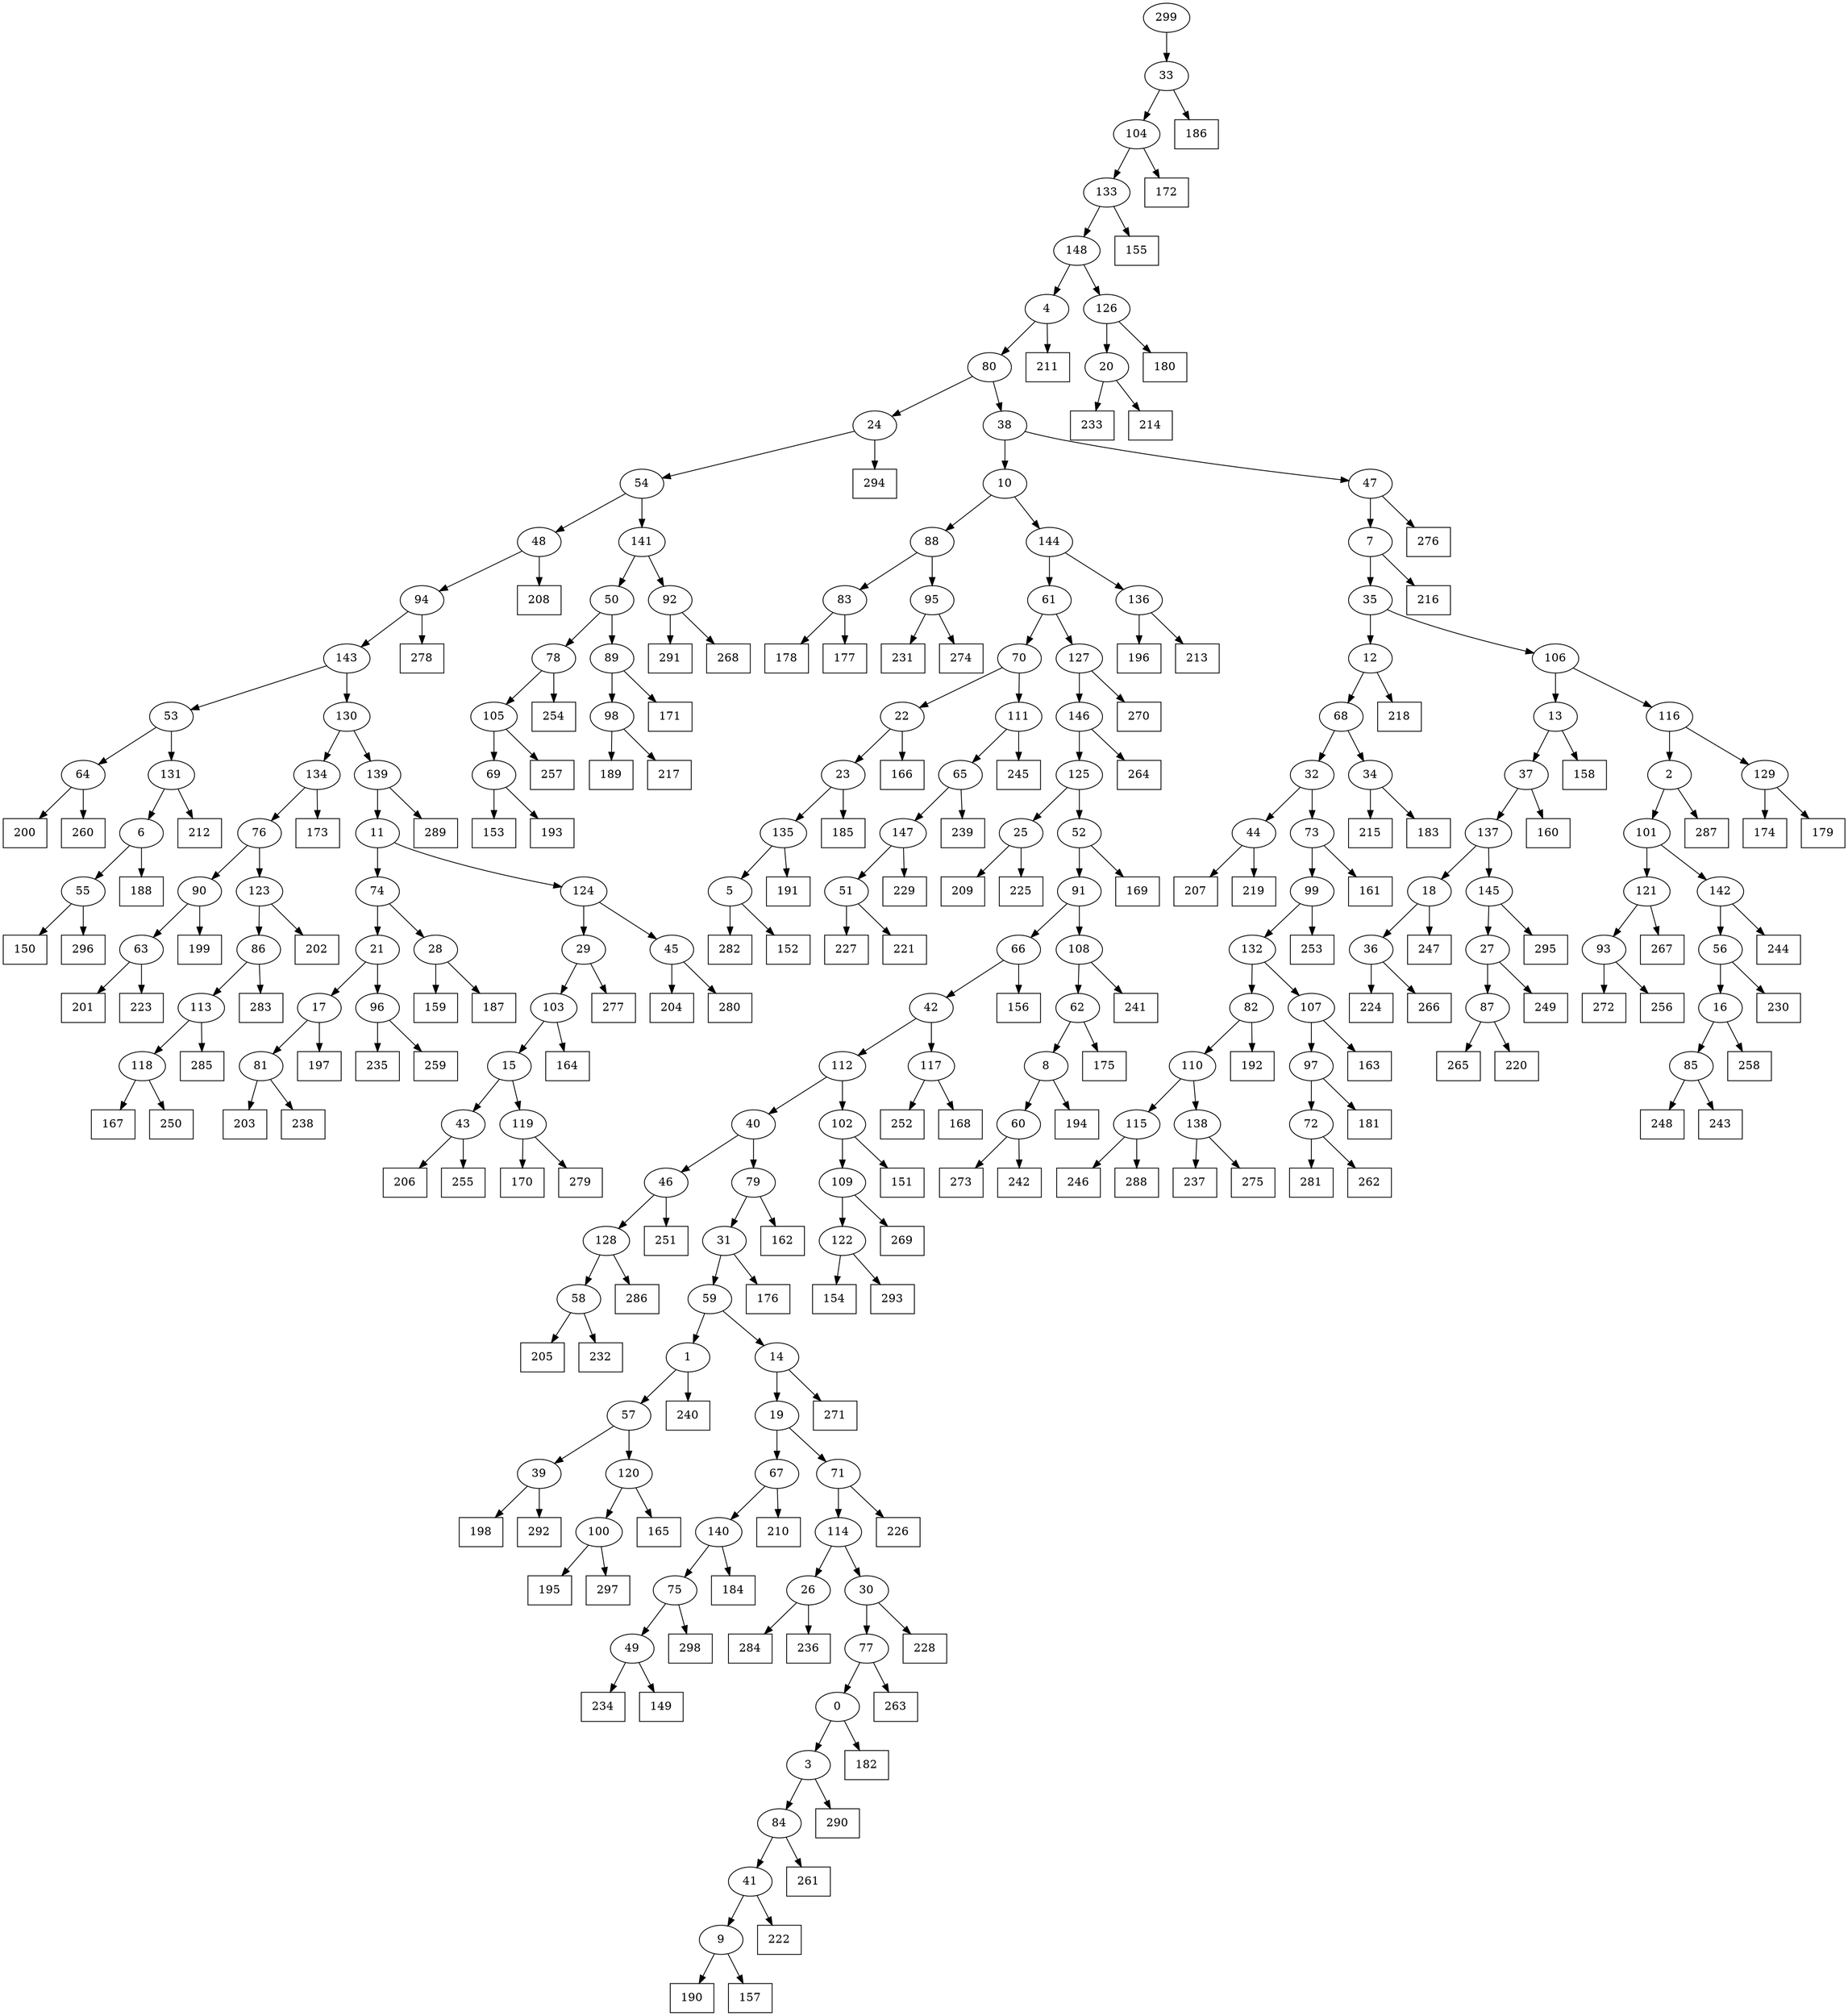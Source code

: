 digraph G {
0[label="0"];
1[label="1"];
2[label="2"];
3[label="3"];
4[label="4"];
5[label="5"];
6[label="6"];
7[label="7"];
8[label="8"];
9[label="9"];
10[label="10"];
11[label="11"];
12[label="12"];
13[label="13"];
14[label="14"];
15[label="15"];
16[label="16"];
17[label="17"];
18[label="18"];
19[label="19"];
20[label="20"];
21[label="21"];
22[label="22"];
23[label="23"];
24[label="24"];
25[label="25"];
26[label="26"];
27[label="27"];
28[label="28"];
29[label="29"];
30[label="30"];
31[label="31"];
32[label="32"];
33[label="33"];
34[label="34"];
35[label="35"];
36[label="36"];
37[label="37"];
38[label="38"];
39[label="39"];
40[label="40"];
41[label="41"];
42[label="42"];
43[label="43"];
44[label="44"];
45[label="45"];
46[label="46"];
47[label="47"];
48[label="48"];
49[label="49"];
50[label="50"];
51[label="51"];
52[label="52"];
53[label="53"];
54[label="54"];
55[label="55"];
56[label="56"];
57[label="57"];
58[label="58"];
59[label="59"];
60[label="60"];
61[label="61"];
62[label="62"];
63[label="63"];
64[label="64"];
65[label="65"];
66[label="66"];
67[label="67"];
68[label="68"];
69[label="69"];
70[label="70"];
71[label="71"];
72[label="72"];
73[label="73"];
74[label="74"];
75[label="75"];
76[label="76"];
77[label="77"];
78[label="78"];
79[label="79"];
80[label="80"];
81[label="81"];
82[label="82"];
83[label="83"];
84[label="84"];
85[label="85"];
86[label="86"];
87[label="87"];
88[label="88"];
89[label="89"];
90[label="90"];
91[label="91"];
92[label="92"];
93[label="93"];
94[label="94"];
95[label="95"];
96[label="96"];
97[label="97"];
98[label="98"];
99[label="99"];
100[label="100"];
101[label="101"];
102[label="102"];
103[label="103"];
104[label="104"];
105[label="105"];
106[label="106"];
107[label="107"];
108[label="108"];
109[label="109"];
110[label="110"];
111[label="111"];
112[label="112"];
113[label="113"];
114[label="114"];
115[label="115"];
116[label="116"];
117[label="117"];
118[label="118"];
119[label="119"];
120[label="120"];
121[label="121"];
122[label="122"];
123[label="123"];
124[label="124"];
125[label="125"];
126[label="126"];
127[label="127"];
128[label="128"];
129[label="129"];
130[label="130"];
131[label="131"];
132[label="132"];
133[label="133"];
134[label="134"];
135[label="135"];
136[label="136"];
137[label="137"];
138[label="138"];
139[label="139"];
140[label="140"];
141[label="141"];
142[label="142"];
143[label="143"];
144[label="144"];
145[label="145"];
146[label="146"];
147[label="147"];
148[label="148"];
149[shape=box,label="227"];
150[shape=box,label="171"];
151[shape=box,label="201"];
152[shape=box,label="295"];
153[shape=box,label="283"];
154[shape=box,label="249"];
155[shape=box,label="248"];
156[shape=box,label="208"];
157[shape=box,label="205"];
158[shape=box,label="265"];
159[shape=box,label="226"];
160[shape=box,label="194"];
161[shape=box,label="272"];
162[shape=box,label="291"];
163[shape=box,label="155"];
164[shape=box,label="181"];
165[shape=box,label="277"];
166[shape=box,label="273"];
167[shape=box,label="242"];
168[shape=box,label="231"];
169[shape=box,label="290"];
170[shape=box,label="169"];
171[shape=box,label="215"];
172[shape=box,label="286"];
173[shape=box,label="161"];
174[shape=box,label="165"];
175[shape=box,label="170"];
176[shape=box,label="191"];
177[shape=box,label="204"];
178[shape=box,label="284"];
179[shape=box,label="244"];
180[shape=box,label="270"];
181[shape=box,label="178"];
182[shape=box,label="197"];
183[shape=box,label="228"];
184[shape=box,label="256"];
185[shape=box,label="245"];
186[shape=box,label="186"];
187[shape=box,label="174"];
188[shape=box,label="151"];
189[shape=box,label="233"];
190[shape=box,label="236"];
191[shape=box,label="214"];
192[shape=box,label="173"];
193[shape=box,label="190"];
194[shape=box,label="251"];
195[shape=box,label="230"];
196[shape=box,label="196"];
197[shape=box,label="189"];
198[shape=box,label="150"];
199[shape=box,label="183"];
200[shape=box,label="199"];
201[shape=box,label="252"];
202[shape=box,label="274"];
203[shape=box,label="176"];
204[shape=box,label="289"];
205[shape=box,label="282"];
206[shape=box,label="223"];
207[shape=box,label="152"];
208[shape=box,label="246"];
209[shape=box,label="296"];
210[shape=box,label="200"];
211[shape=box,label="159"];
212[shape=box,label="206"];
213[shape=box,label="261"];
214[shape=box,label="255"];
215[shape=box,label="172"];
216[shape=box,label="288"];
217[shape=box,label="235"];
218[shape=box,label="182"];
219[shape=box,label="192"];
220[shape=box,label="287"];
221[shape=box,label="260"];
222[shape=box,label="229"];
223[shape=box,label="153"];
224[shape=box,label="220"];
225[shape=box,label="175"];
226[shape=box,label="162"];
227[shape=box,label="160"];
228[shape=box,label="224"];
229[shape=box,label="285"];
230[shape=box,label="177"];
231[shape=box,label="241"];
232[shape=box,label="240"];
233[shape=box,label="271"];
234[shape=box,label="276"];
235[shape=box,label="263"];
236[shape=box,label="278"];
237[shape=box,label="269"];
238[shape=box,label="168"];
239[shape=box,label="216"];
240[shape=box,label="207"];
241[shape=box,label="294"];
242[shape=box,label="210"];
243[shape=box,label="243"];
244[shape=box,label="259"];
245[shape=box,label="254"];
246[shape=box,label="253"];
247[shape=box,label="187"];
248[shape=box,label="166"];
249[shape=box,label="158"];
250[shape=box,label="221"];
251[shape=box,label="202"];
252[shape=box,label="234"];
253[shape=box,label="213"];
254[shape=box,label="281"];
255[shape=box,label="237"];
256[shape=box,label="157"];
257[shape=box,label="193"];
258[shape=box,label="275"];
259[shape=box,label="184"];
260[shape=box,label="163"];
261[shape=box,label="279"];
262[shape=box,label="195"];
263[shape=box,label="179"];
264[shape=box,label="188"];
265[shape=box,label="167"];
266[shape=box,label="222"];
267[shape=box,label="268"];
268[shape=box,label="262"];
269[shape=box,label="203"];
270[shape=box,label="250"];
271[shape=box,label="219"];
272[shape=box,label="280"];
273[shape=box,label="185"];
274[shape=box,label="298"];
275[shape=box,label="154"];
276[shape=box,label="232"];
277[shape=box,label="218"];
278[shape=box,label="239"];
279[shape=box,label="247"];
280[shape=box,label="198"];
281[shape=box,label="212"];
282[shape=box,label="209"];
283[shape=box,label="217"];
284[shape=box,label="264"];
285[shape=box,label="292"];
286[shape=box,label="180"];
287[shape=box,label="149"];
288[shape=box,label="211"];
289[shape=box,label="257"];
290[shape=box,label="266"];
291[shape=box,label="164"];
292[shape=box,label="238"];
293[shape=box,label="267"];
294[shape=box,label="293"];
295[shape=box,label="156"];
296[shape=box,label="225"];
297[shape=box,label="258"];
298[shape=box,label="297"];
299[label="299"];
136->196 ;
100->262 ;
20->191 ;
27->154 ;
75->274 ;
69->257 ;
69->223 ;
23->273 ;
108->231 ;
82->219 ;
62->8 ;
8->160 ;
93->161 ;
105->289 ;
41->9 ;
94->236 ;
102->188 ;
71->159 ;
66->295 ;
51->149 ;
3->169 ;
47->234 ;
121->293 ;
83->230 ;
9->193 ;
99->246 ;
22->248 ;
0->218 ;
33->186 ;
122->275 ;
60->167 ;
136->253 ;
56->195 ;
63->151 ;
4->288 ;
29->103 ;
138->255 ;
31->59 ;
68->34 ;
133->163 ;
31->203 ;
58->157 ;
15->43 ;
43->212 ;
18->279 ;
9->256 ;
77->235 ;
126->20 ;
137->18 ;
14->233 ;
24->241 ;
7->35 ;
86->153 ;
96->217 ;
142->179 ;
77->0 ;
73->173 ;
60->166 ;
111->185 ;
100->298 ;
83->181 ;
17->182 ;
33->104 ;
70->22 ;
78->245 ;
81->269 ;
74->28 ;
62->225 ;
26->190 ;
145->27 ;
137->145 ;
13->37 ;
44->240 ;
89->150 ;
148->4 ;
4->80 ;
122->294 ;
113->229 ;
38->47 ;
75->49 ;
49->252 ;
49->287 ;
128->172 ;
110->138 ;
140->259 ;
109->237 ;
119->175 ;
39->280 ;
299->33 ;
34->199 ;
125->52 ;
144->61 ;
61->70 ;
127->180 ;
134->76 ;
72->268 ;
144->136 ;
10->144 ;
29->165 ;
80->24 ;
2->220 ;
113->118 ;
118->265 ;
105->69 ;
41->266 ;
129->263 ;
78->105 ;
55->209 ;
28->247 ;
97->164 ;
135->176 ;
86->113 ;
126->286 ;
90->63 ;
63->206 ;
138->258 ;
131->6 ;
6->264 ;
54->48 ;
48->156 ;
147->51 ;
145->152 ;
12->68 ;
127->146 ;
146->284 ;
19->71 ;
112->40 ;
40->79 ;
79->226 ;
11->74 ;
74->21 ;
139->11 ;
28->211 ;
123->251 ;
16->297 ;
101->142 ;
50->89 ;
107->260 ;
131->281 ;
104->215 ;
59->14 ;
120->174 ;
139->204 ;
82->110 ;
143->130 ;
51->250 ;
57->39 ;
146->125 ;
103->291 ;
46->128 ;
84->41 ;
30->77 ;
55->198 ;
52->170 ;
106->116 ;
70->111 ;
98->283 ;
21->17 ;
5->207 ;
132->107 ;
128->58 ;
1->57 ;
57->120 ;
89->98 ;
42->117 ;
21->96 ;
84->213 ;
87->158 ;
48->94 ;
94->143 ;
5->205 ;
125->25 ;
25->296 ;
20->189 ;
142->56 ;
8->60 ;
98->197 ;
43->214 ;
99->132 ;
132->82 ;
36->290 ;
119->261 ;
102->109 ;
109->122 ;
110->115 ;
114->30 ;
30->183 ;
25->282 ;
59->1 ;
1->232 ;
141->50 ;
115->216 ;
103->15 ;
15->119 ;
80->38 ;
66->42 ;
42->112 ;
45->272 ;
91->108 ;
108->62 ;
35->106 ;
67->140 ;
140->75 ;
71->114 ;
73->99 ;
93->184 ;
143->53 ;
53->131 ;
64->210 ;
6->55 ;
0->3 ;
3->84 ;
104->133 ;
17->81 ;
81->292 ;
106->13 ;
53->64 ;
64->221 ;
79->31 ;
76->90 ;
90->200 ;
37->137 ;
130->139 ;
117->201 ;
14->19 ;
19->67 ;
56->16 ;
101->121 ;
121->93 ;
96->244 ;
97->72 ;
72->254 ;
44->271 ;
88->95 ;
95->202 ;
27->87 ;
52->91 ;
91->66 ;
133->148 ;
117->238 ;
76->123 ;
123->86 ;
47->7 ;
22->23 ;
23->135 ;
135->5 ;
120->100 ;
40->46 ;
46->194 ;
92->267 ;
85->243 ;
58->276 ;
11->124 ;
124->29 ;
116->2 ;
2->101 ;
95->168 ;
38->10 ;
67->242 ;
111->65 ;
65->278 ;
13->249 ;
35->12 ;
12->277 ;
118->270 ;
10->88 ;
88->83 ;
115->208 ;
32->44 ;
87->224 ;
65->147 ;
147->222 ;
39->285 ;
24->54 ;
54->141 ;
112->102 ;
18->36 ;
36->228 ;
37->227 ;
141->92 ;
92->162 ;
61->127 ;
124->45 ;
45->177 ;
50->78 ;
68->32 ;
32->73 ;
34->171 ;
16->85 ;
85->155 ;
107->97 ;
116->129 ;
129->187 ;
7->239 ;
130->134 ;
134->192 ;
148->126 ;
114->26 ;
26->178 ;
}
